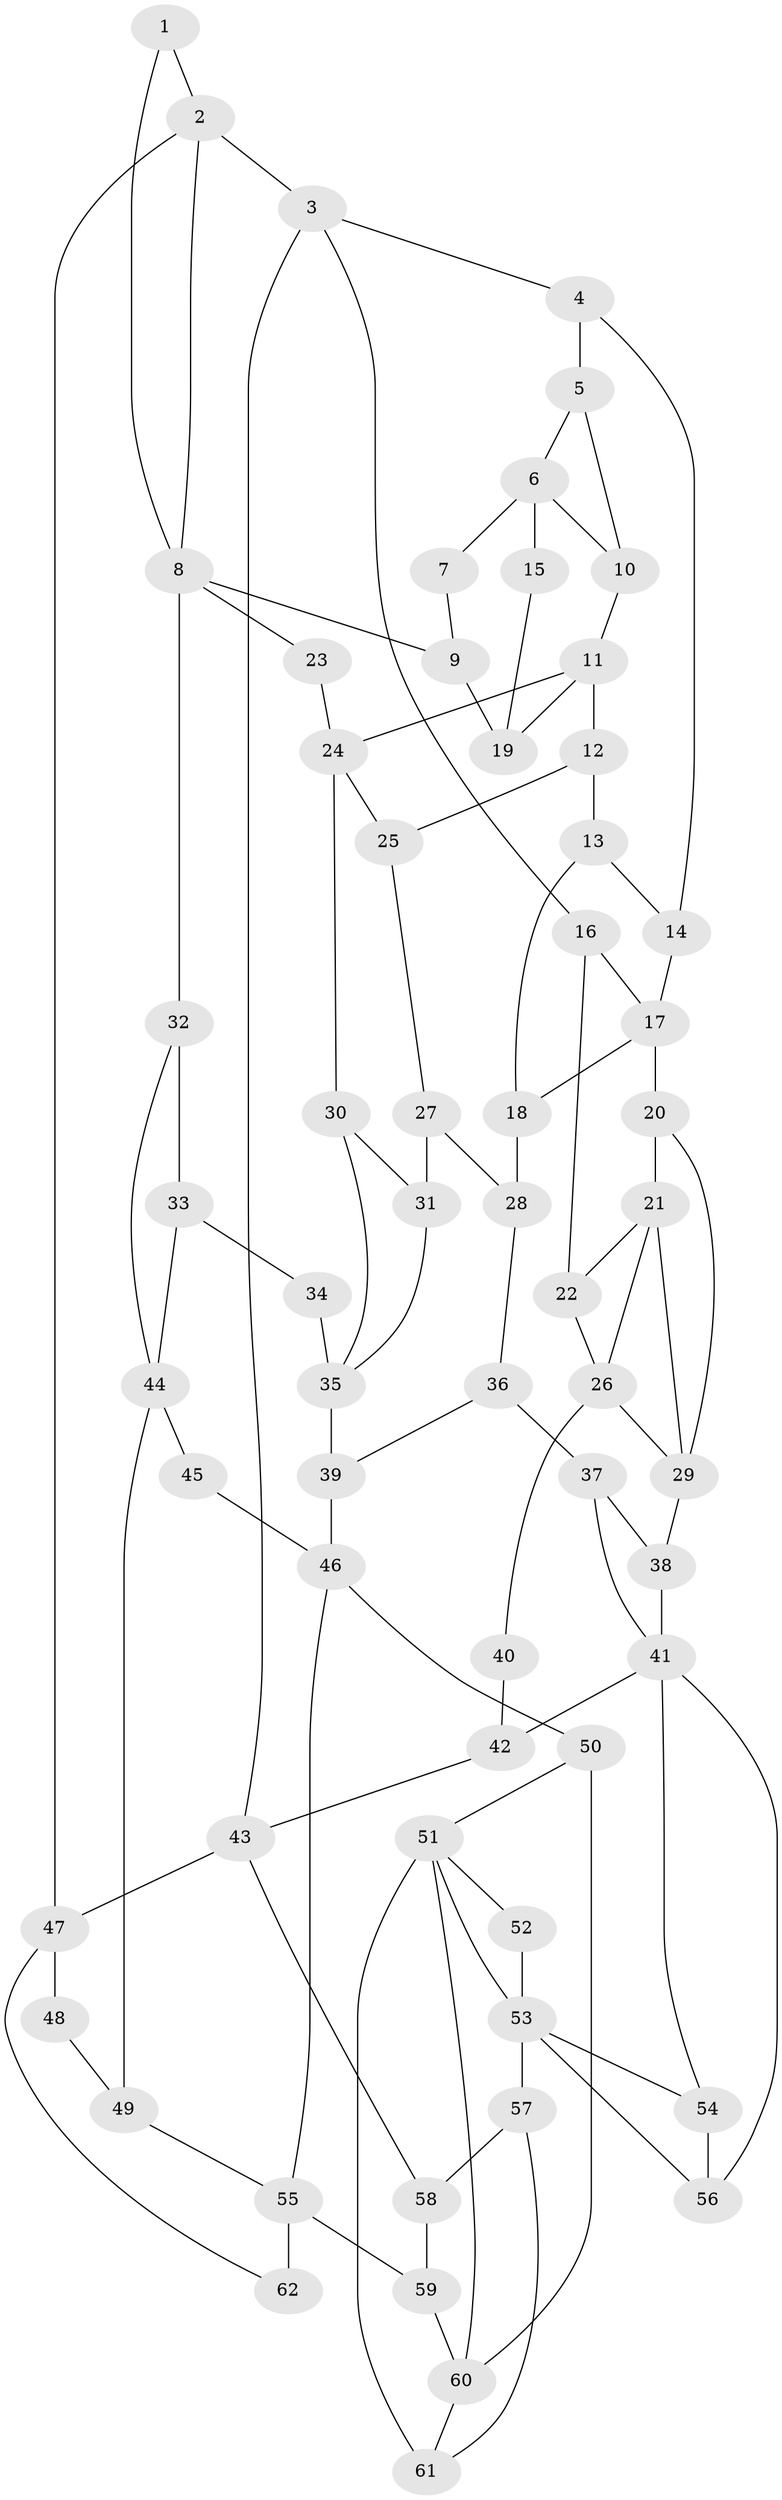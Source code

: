 // original degree distribution, {3: 0.016129032258064516, 6: 0.25806451612903225, 4: 0.27419354838709675, 5: 0.45161290322580644}
// Generated by graph-tools (version 1.1) at 2025/38/03/09/25 02:38:48]
// undirected, 62 vertices, 100 edges
graph export_dot {
graph [start="1"]
  node [color=gray90,style=filled];
  1;
  2;
  3;
  4;
  5;
  6;
  7;
  8;
  9;
  10;
  11;
  12;
  13;
  14;
  15;
  16;
  17;
  18;
  19;
  20;
  21;
  22;
  23;
  24;
  25;
  26;
  27;
  28;
  29;
  30;
  31;
  32;
  33;
  34;
  35;
  36;
  37;
  38;
  39;
  40;
  41;
  42;
  43;
  44;
  45;
  46;
  47;
  48;
  49;
  50;
  51;
  52;
  53;
  54;
  55;
  56;
  57;
  58;
  59;
  60;
  61;
  62;
  1 -- 2 [weight=1.0];
  1 -- 8 [weight=1.0];
  2 -- 3 [weight=1.0];
  2 -- 8 [weight=1.0];
  2 -- 47 [weight=1.0];
  3 -- 4 [weight=1.0];
  3 -- 16 [weight=1.0];
  3 -- 43 [weight=1.0];
  4 -- 5 [weight=1.0];
  4 -- 14 [weight=1.0];
  5 -- 6 [weight=1.0];
  5 -- 10 [weight=1.0];
  6 -- 7 [weight=2.0];
  6 -- 10 [weight=1.0];
  6 -- 15 [weight=2.0];
  7 -- 9 [weight=1.0];
  8 -- 9 [weight=1.0];
  8 -- 23 [weight=1.0];
  8 -- 32 [weight=2.0];
  9 -- 19 [weight=1.0];
  10 -- 11 [weight=1.0];
  11 -- 12 [weight=1.0];
  11 -- 19 [weight=1.0];
  11 -- 24 [weight=2.0];
  12 -- 13 [weight=1.0];
  12 -- 25 [weight=1.0];
  13 -- 14 [weight=1.0];
  13 -- 18 [weight=1.0];
  14 -- 17 [weight=1.0];
  15 -- 19 [weight=1.0];
  16 -- 17 [weight=2.0];
  16 -- 22 [weight=1.0];
  17 -- 18 [weight=1.0];
  17 -- 20 [weight=2.0];
  18 -- 28 [weight=1.0];
  20 -- 21 [weight=2.0];
  20 -- 29 [weight=1.0];
  21 -- 22 [weight=1.0];
  21 -- 26 [weight=2.0];
  21 -- 29 [weight=1.0];
  22 -- 26 [weight=1.0];
  23 -- 24 [weight=2.0];
  24 -- 25 [weight=1.0];
  24 -- 30 [weight=1.0];
  25 -- 27 [weight=1.0];
  26 -- 29 [weight=1.0];
  26 -- 40 [weight=2.0];
  27 -- 28 [weight=1.0];
  27 -- 31 [weight=1.0];
  28 -- 36 [weight=1.0];
  29 -- 38 [weight=1.0];
  30 -- 31 [weight=1.0];
  30 -- 35 [weight=1.0];
  31 -- 35 [weight=1.0];
  32 -- 33 [weight=1.0];
  32 -- 44 [weight=1.0];
  33 -- 34 [weight=1.0];
  33 -- 44 [weight=1.0];
  34 -- 35 [weight=2.0];
  35 -- 39 [weight=2.0];
  36 -- 37 [weight=1.0];
  36 -- 39 [weight=1.0];
  37 -- 38 [weight=1.0];
  37 -- 41 [weight=1.0];
  38 -- 41 [weight=1.0];
  39 -- 46 [weight=2.0];
  40 -- 42 [weight=2.0];
  41 -- 42 [weight=2.0];
  41 -- 54 [weight=1.0];
  41 -- 56 [weight=1.0];
  42 -- 43 [weight=1.0];
  43 -- 47 [weight=1.0];
  43 -- 58 [weight=1.0];
  44 -- 45 [weight=2.0];
  44 -- 49 [weight=2.0];
  45 -- 46 [weight=2.0];
  46 -- 50 [weight=1.0];
  46 -- 55 [weight=1.0];
  47 -- 48 [weight=1.0];
  47 -- 62 [weight=1.0];
  48 -- 49 [weight=2.0];
  49 -- 55 [weight=1.0];
  50 -- 51 [weight=1.0];
  50 -- 60 [weight=2.0];
  51 -- 52 [weight=1.0];
  51 -- 53 [weight=1.0];
  51 -- 60 [weight=1.0];
  51 -- 61 [weight=2.0];
  52 -- 53 [weight=2.0];
  53 -- 54 [weight=1.0];
  53 -- 56 [weight=1.0];
  53 -- 57 [weight=1.0];
  54 -- 56 [weight=1.0];
  55 -- 59 [weight=2.0];
  55 -- 62 [weight=2.0];
  57 -- 58 [weight=1.0];
  57 -- 61 [weight=1.0];
  58 -- 59 [weight=1.0];
  59 -- 60 [weight=2.0];
  60 -- 61 [weight=1.0];
}
